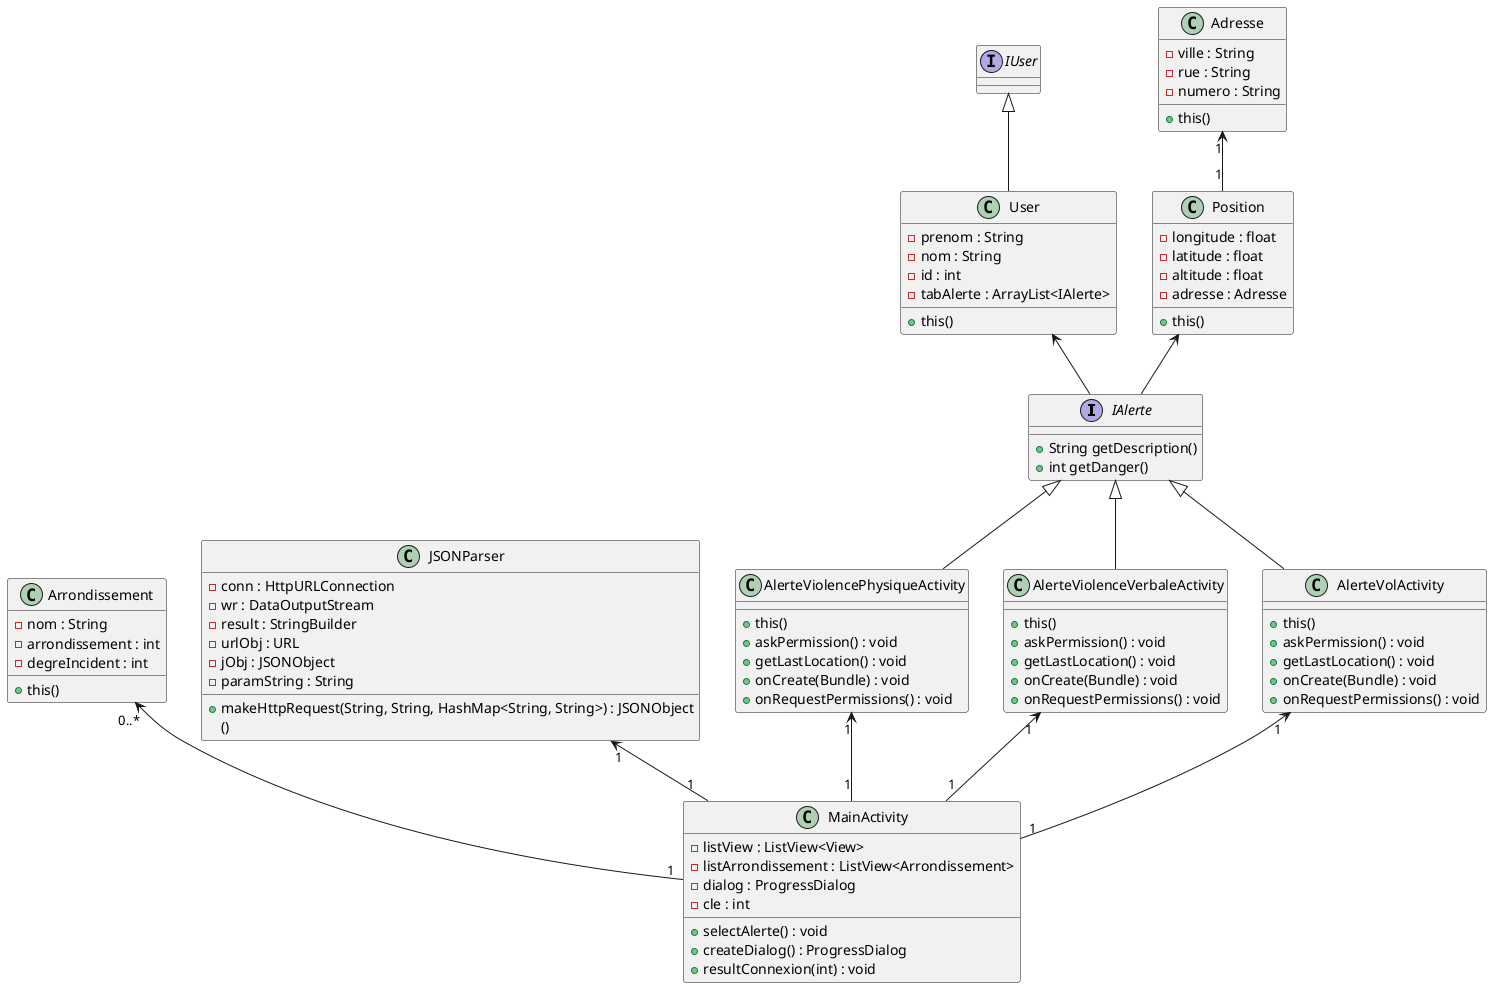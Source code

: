 @startuml
'https://plantuml.com/class-diagram



IAlerte <|-- AlerteViolencePhysiqueActivity
IAlerte <|-- AlerteViolenceVerbaleActivity
IAlerte <|-- AlerteVolActivity
User <-- IAlerte
Position <-- IAlerte


Arrondissement "0..*" <-- "1" MainActivity
JSONParser "1" <-- "1" MainActivity
AlerteVolActivity "1" <-- "1" MainActivity
AlerteViolenceVerbaleActivity "1" <-- "1" MainActivity
AlerteViolencePhysiqueActivity "1" <-- "1" MainActivity

Adresse "1" <-- "1" Position
IUser <|-- User



interface IAlerte {
    + String getDescription()
    + int getDanger()
}

interface IUser {
}




class User {
    - prenom : String
    - nom : String
    - id : int
    - tabAlerte : ArrayList<IAlerte>
    + this()
}


class AlerteVolActivity {
    + this()
    + askPermission() : void
    + getLastLocation() : void
    + onCreate(Bundle) : void
    + onRequestPermissions() : void
}

class AlerteViolencePhysiqueActivity {
    + this()
    + askPermission() : void
    + getLastLocation() : void
    + onCreate(Bundle) : void
    + onRequestPermissions() : void
}

class AlerteViolenceVerbaleActivity {
    + this()
    + askPermission() : void
    + getLastLocation() : void
    + onCreate(Bundle) : void
    + onRequestPermissions() : void
}


class Arrondissement {
    - nom : String
    - arrondissement : int
    - degreIncident : int
    + this()
}

class MainActivity {
    - listView : ListView<View>
    - listArrondissement : ListView<Arrondissement>
    - dialog : ProgressDialog
    - cle : int
    + selectAlerte() : void
    + createDialog() : ProgressDialog
    + resultConnexion(int) : void
}


class Position {
    - longitude : float
    - latitude : float
    - altitude : float
    - adresse : Adresse
    + this()
}

class Adresse {
    - ville : String
    - rue : String
    - numero : String
    + this()
}

class JSONParser {
    - conn : HttpURLConnection
    - wr : DataOutputStream
    - result : StringBuilder
    - urlObj : URL
    - jObj : JSONObject
    - paramString : String
    + makeHttpRequest(String, String, HashMap<String, String>) : JSONObject
()
}

/'
class Admin {
    - id : int
    - nom : String
    - prenom : String
    + this()
}
'/


@enduml